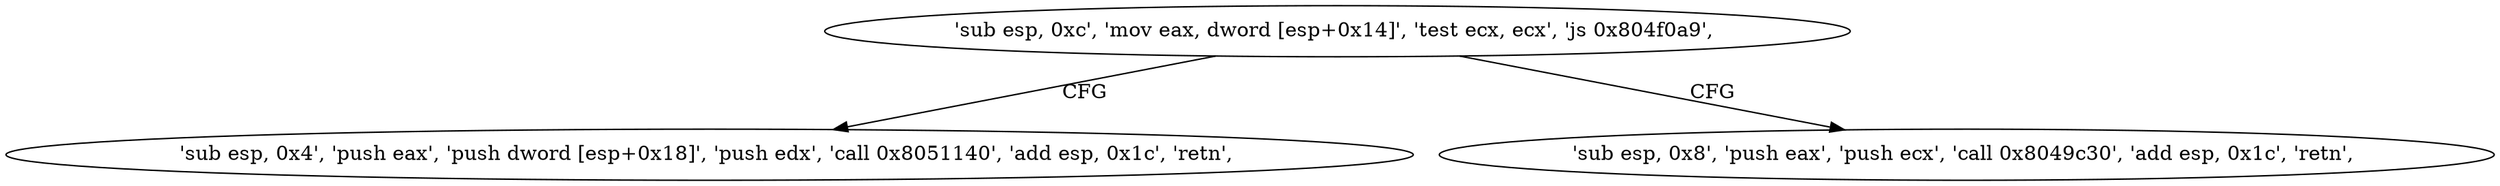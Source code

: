 digraph "func" {
"134541456" [label = "'sub esp, 0xc', 'mov eax, dword [esp+0x14]', 'test ecx, ecx', 'js 0x804f0a9', " ]
"134541481" [label = "'sub esp, 0x4', 'push eax', 'push dword [esp+0x18]', 'push edx', 'call 0x8051140', 'add esp, 0x1c', 'retn', " ]
"134541467" [label = "'sub esp, 0x8', 'push eax', 'push ecx', 'call 0x8049c30', 'add esp, 0x1c', 'retn', " ]
"134541456" -> "134541481" [ label = "CFG" ]
"134541456" -> "134541467" [ label = "CFG" ]
}
